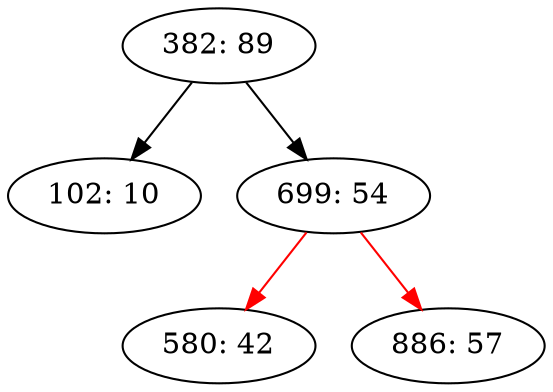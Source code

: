 digraph LLRB {
"382: 89";
"382: 89" -> "102: 10";
"102: 10";
"382: 89" -> "699: 54";
"699: 54";
"699: 54" -> "580: 42"[color = red ];
"580: 42";
"699: 54" -> "886: 57"[color = red ];
"886: 57";
}


